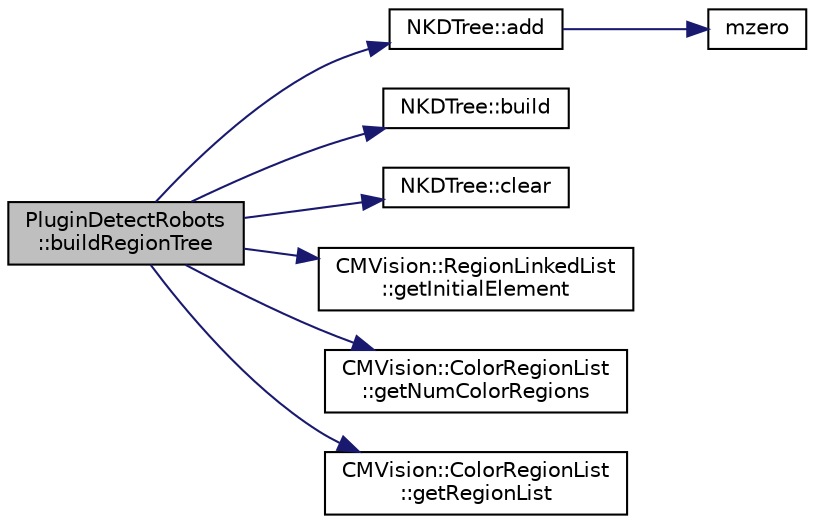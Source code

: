 digraph "PluginDetectRobots::buildRegionTree"
{
 // INTERACTIVE_SVG=YES
  edge [fontname="Helvetica",fontsize="10",labelfontname="Helvetica",labelfontsize="10"];
  node [fontname="Helvetica",fontsize="10",shape=record];
  rankdir="LR";
  Node1 [label="PluginDetectRobots\l::buildRegionTree",height=0.2,width=0.4,color="black", fillcolor="grey75", style="filled", fontcolor="black"];
  Node1 -> Node2 [color="midnightblue",fontsize="10",style="solid",fontname="Helvetica"];
  Node2 [label="NKDTree::add",height=0.2,width=0.4,color="black", fillcolor="white", style="filled",URL="$d7/d60/class_n_k_d_tree.html#a449714a1d6eb604ee06d6cc603eca31a"];
  Node2 -> Node3 [color="midnightblue",fontsize="10",style="solid",fontname="Helvetica"];
  Node3 [label="mzero",height=0.2,width=0.4,color="black", fillcolor="white", style="filled",URL="$d0/d36/ssl-vision_2src_2shared_2util_2util_8h.html#a43f680c13212a2e4ef8196c47f152ebb"];
  Node1 -> Node4 [color="midnightblue",fontsize="10",style="solid",fontname="Helvetica"];
  Node4 [label="NKDTree::build",height=0.2,width=0.4,color="black", fillcolor="white", style="filled",URL="$d7/d60/class_n_k_d_tree.html#a05bb1cc6c14e356f18190e8be01d8a8c"];
  Node1 -> Node5 [color="midnightblue",fontsize="10",style="solid",fontname="Helvetica"];
  Node5 [label="NKDTree::clear",height=0.2,width=0.4,color="black", fillcolor="white", style="filled",URL="$d7/d60/class_n_k_d_tree.html#aa90ccf0ce326c4319c4b647940364ae7"];
  Node1 -> Node6 [color="midnightblue",fontsize="10",style="solid",fontname="Helvetica"];
  Node6 [label="CMVision::RegionLinkedList\l::getInitialElement",height=0.2,width=0.4,color="black", fillcolor="white", style="filled",URL="$d0/d31/class_c_m_vision_1_1_region_linked_list.html#a050bb66288f16d475d0721e12a6b5a1a"];
  Node1 -> Node7 [color="midnightblue",fontsize="10",style="solid",fontname="Helvetica"];
  Node7 [label="CMVision::ColorRegionList\l::getNumColorRegions",height=0.2,width=0.4,color="black", fillcolor="white", style="filled",URL="$d7/d03/class_c_m_vision_1_1_color_region_list.html#a48c09276db11f0776002bfd91a7d07e9"];
  Node1 -> Node8 [color="midnightblue",fontsize="10",style="solid",fontname="Helvetica"];
  Node8 [label="CMVision::ColorRegionList\l::getRegionList",height=0.2,width=0.4,color="black", fillcolor="white", style="filled",URL="$d7/d03/class_c_m_vision_1_1_color_region_list.html#adb8f029e589d7531b87bc8339f5f3494"];
}
